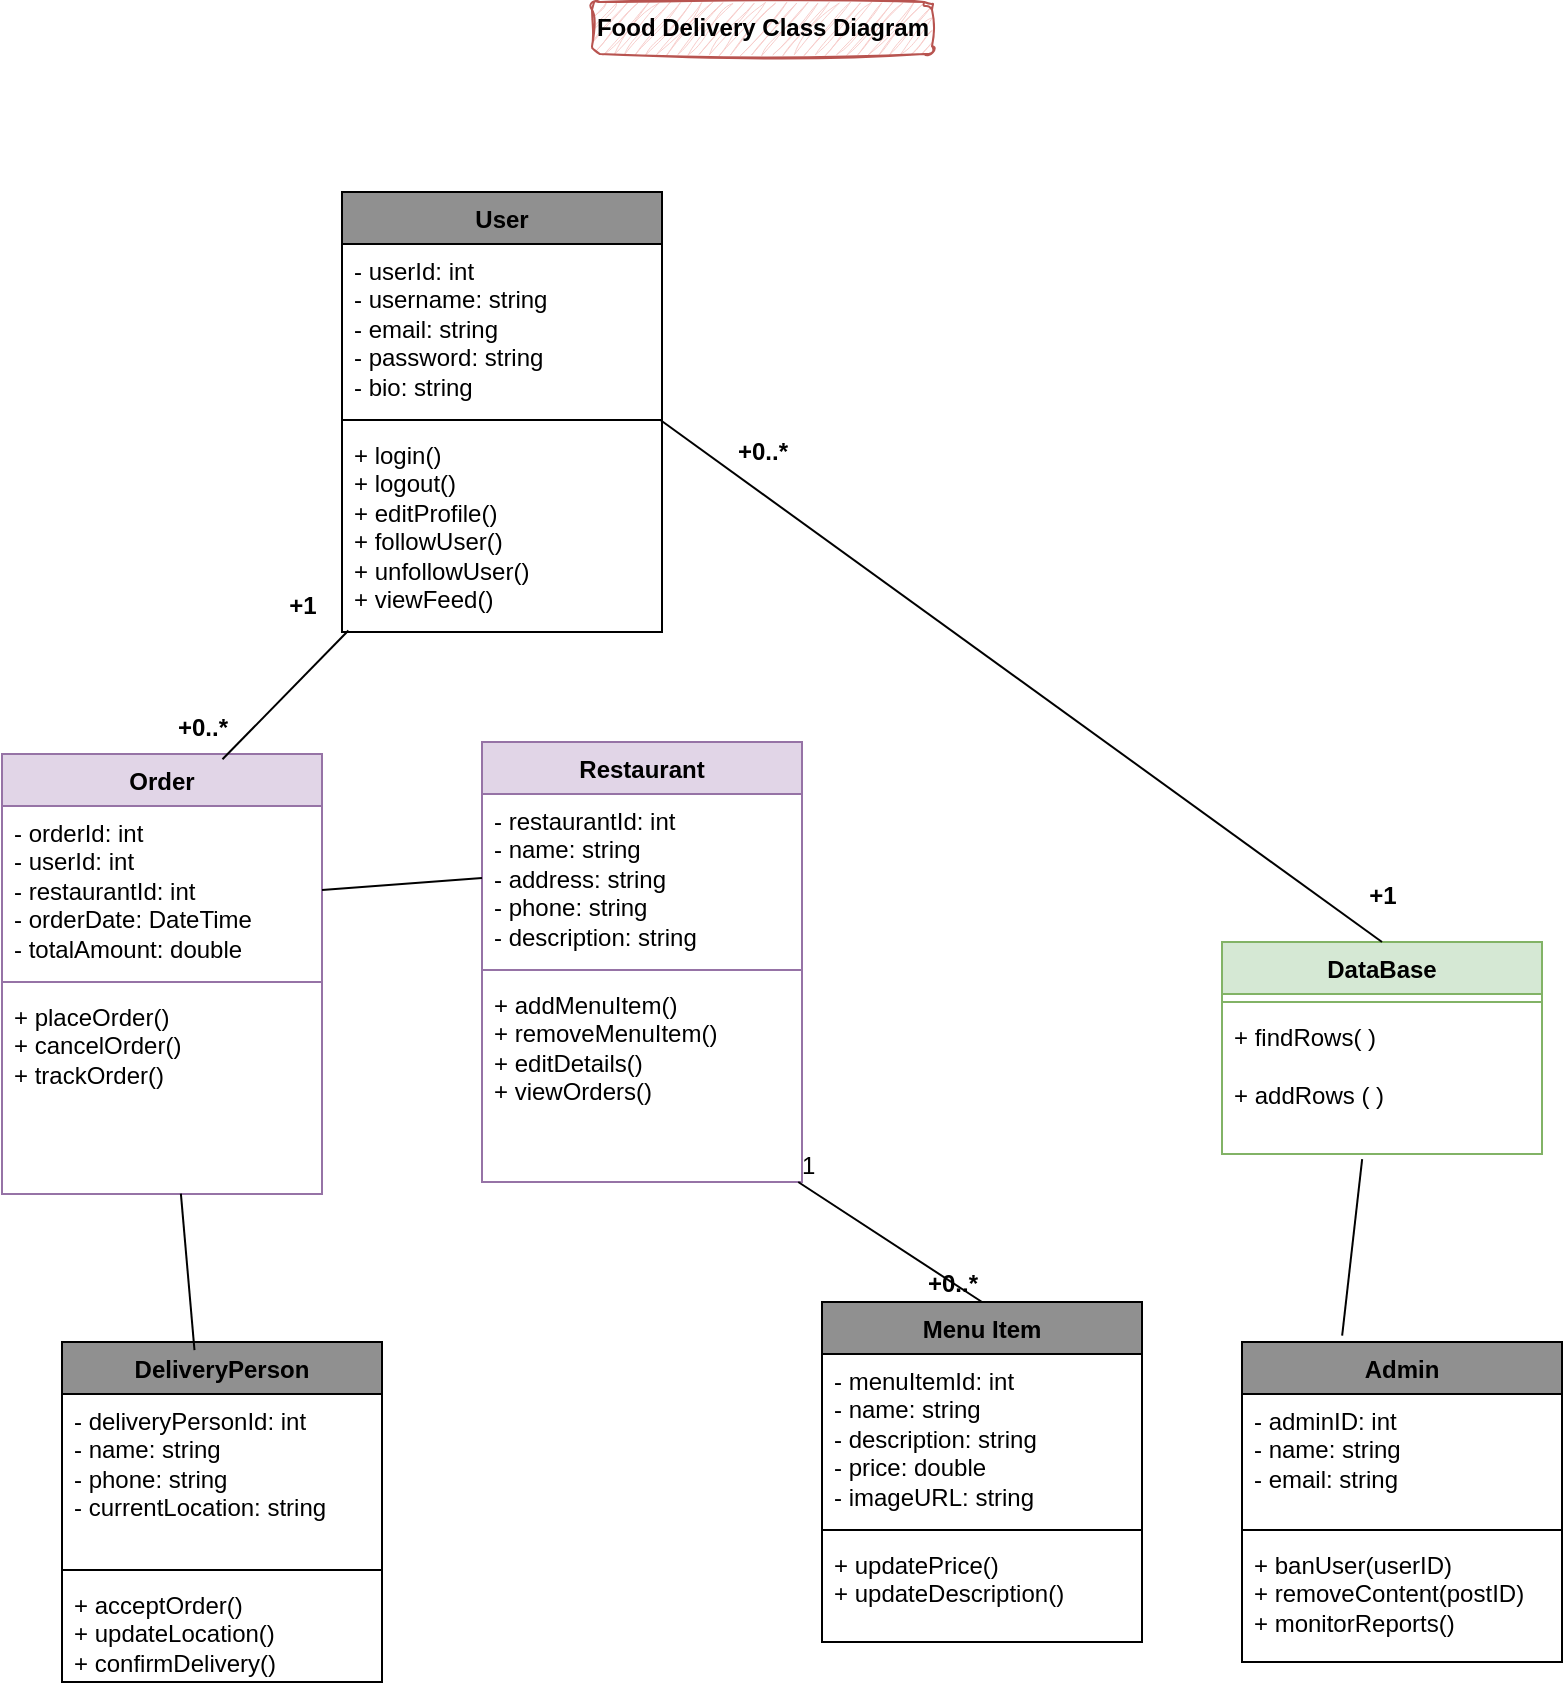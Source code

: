 <mxfile version="28.1.1" pages="4">
  <diagram id="J0qelXVyJSQe1QuCa80Q" name="Class Diagram">
    <mxGraphModel dx="576" dy="777" grid="1" gridSize="10" guides="1" tooltips="1" connect="1" arrows="1" fold="1" page="1" pageScale="1" pageWidth="850" pageHeight="1100" math="0" shadow="0">
      <root>
        <mxCell id="0" />
        <mxCell id="1" parent="0" />
        <mxCell id="JvGm0YyHXYRL7gA4YKEI-1" value="Food Delivery Class Diagram" style="text;align=center;fontStyle=1;verticalAlign=middle;spacingLeft=3;spacingRight=3;strokeColor=#b85450;rotatable=0;points=[[0,0.5],[1,0.5]];portConstraint=eastwest;html=1;fillColor=#f8cecc;rounded=1;glass=0;sketch=1;curveFitting=1;jiggle=2;" parent="1" vertex="1">
          <mxGeometry x="1185" y="40" width="170" height="26" as="geometry" />
        </mxCell>
        <mxCell id="GFM-Qxi75Xxxu6SA4LLM-1" value="User" style="swimlane;fontStyle=1;align=center;verticalAlign=top;childLayout=stackLayout;horizontal=1;startSize=26;horizontalStack=0;resizeParent=1;resizeParentMax=0;resizeLast=0;collapsible=1;marginBottom=0;whiteSpace=wrap;html=1;fillColor=#909090;" parent="1" vertex="1">
          <mxGeometry x="1060" y="135" width="160" height="220" as="geometry" />
        </mxCell>
        <mxCell id="GFM-Qxi75Xxxu6SA4LLM-2" value="&lt;div&gt;- userId: int&lt;/div&gt;&lt;div&gt;- username: string&lt;/div&gt;&lt;div&gt;- email: string&lt;/div&gt;&lt;div&gt;- password: string&lt;/div&gt;&lt;div&gt;- bio: string&lt;/div&gt;" style="text;strokeColor=none;fillColor=none;align=left;verticalAlign=top;spacingLeft=4;spacingRight=4;overflow=hidden;rotatable=0;points=[[0,0.5],[1,0.5]];portConstraint=eastwest;whiteSpace=wrap;html=1;" parent="GFM-Qxi75Xxxu6SA4LLM-1" vertex="1">
          <mxGeometry y="26" width="160" height="84" as="geometry" />
        </mxCell>
        <mxCell id="GFM-Qxi75Xxxu6SA4LLM-3" value="" style="line;strokeWidth=1;fillColor=none;align=left;verticalAlign=middle;spacingTop=-1;spacingLeft=3;spacingRight=3;rotatable=0;labelPosition=right;points=[];portConstraint=eastwest;strokeColor=inherit;" parent="GFM-Qxi75Xxxu6SA4LLM-1" vertex="1">
          <mxGeometry y="110" width="160" height="8" as="geometry" />
        </mxCell>
        <mxCell id="GFM-Qxi75Xxxu6SA4LLM-4" value="&lt;div&gt;+ login()&lt;/div&gt;&lt;div&gt;+ logout()&lt;/div&gt;&lt;div&gt;+ editProfile()&lt;/div&gt;&lt;div&gt;+ followUser()&lt;/div&gt;&lt;div&gt;+ unfollowUser()&lt;/div&gt;&lt;div&gt;+ viewFeed()&lt;/div&gt;" style="text;strokeColor=none;fillColor=none;align=left;verticalAlign=top;spacingLeft=4;spacingRight=4;overflow=hidden;rotatable=0;points=[[0,0.5],[1,0.5]];portConstraint=eastwest;whiteSpace=wrap;html=1;" parent="GFM-Qxi75Xxxu6SA4LLM-1" vertex="1">
          <mxGeometry y="118" width="160" height="102" as="geometry" />
        </mxCell>
        <mxCell id="GFM-Qxi75Xxxu6SA4LLM-5" value="Order" style="swimlane;fontStyle=1;align=center;verticalAlign=top;childLayout=stackLayout;horizontal=1;startSize=26;horizontalStack=0;resizeParent=1;resizeParentMax=0;resizeLast=0;collapsible=1;marginBottom=0;whiteSpace=wrap;html=1;fillColor=#e1d5e7;strokeColor=#9673a6;" parent="1" vertex="1">
          <mxGeometry x="890" y="416" width="160" height="220" as="geometry" />
        </mxCell>
        <mxCell id="GFM-Qxi75Xxxu6SA4LLM-6" value="&lt;div&gt;- orderId: int&lt;/div&gt;&lt;div&gt;- userId: int&lt;/div&gt;&lt;div&gt;- restaurantId: int&lt;/div&gt;&lt;div&gt;- orderDate: DateTime&lt;/div&gt;&lt;div&gt;- totalAmount: double&lt;/div&gt;&lt;div&gt;&lt;br&gt;&lt;/div&gt;&lt;div&gt;&lt;br&gt;&lt;/div&gt;" style="text;strokeColor=none;fillColor=none;align=left;verticalAlign=top;spacingLeft=4;spacingRight=4;overflow=hidden;rotatable=0;points=[[0,0.5],[1,0.5]];portConstraint=eastwest;whiteSpace=wrap;html=1;" parent="GFM-Qxi75Xxxu6SA4LLM-5" vertex="1">
          <mxGeometry y="26" width="160" height="84" as="geometry" />
        </mxCell>
        <mxCell id="GFM-Qxi75Xxxu6SA4LLM-7" value="" style="line;strokeWidth=1;fillColor=none;align=left;verticalAlign=middle;spacingTop=-1;spacingLeft=3;spacingRight=3;rotatable=0;labelPosition=right;points=[];portConstraint=eastwest;strokeColor=inherit;" parent="GFM-Qxi75Xxxu6SA4LLM-5" vertex="1">
          <mxGeometry y="110" width="160" height="8" as="geometry" />
        </mxCell>
        <mxCell id="GFM-Qxi75Xxxu6SA4LLM-8" value="&lt;div&gt;&lt;span style=&quot;background-color: transparent; color: light-dark(rgb(0, 0, 0), rgb(255, 255, 255));&quot;&gt;+ placeOrder()&lt;/span&gt;&lt;/div&gt;&lt;div&gt;+ cancelOrder()&lt;/div&gt;&lt;div&gt;+ trackOrder()&lt;/div&gt;" style="text;strokeColor=none;fillColor=none;align=left;verticalAlign=top;spacingLeft=4;spacingRight=4;overflow=hidden;rotatable=0;points=[[0,0.5],[1,0.5]];portConstraint=eastwest;whiteSpace=wrap;html=1;" parent="GFM-Qxi75Xxxu6SA4LLM-5" vertex="1">
          <mxGeometry y="118" width="160" height="102" as="geometry" />
        </mxCell>
        <mxCell id="GFM-Qxi75Xxxu6SA4LLM-9" value="Restaurant" style="swimlane;fontStyle=1;align=center;verticalAlign=top;childLayout=stackLayout;horizontal=1;startSize=26;horizontalStack=0;resizeParent=1;resizeParentMax=0;resizeLast=0;collapsible=1;marginBottom=0;whiteSpace=wrap;html=1;fillColor=#e1d5e7;strokeColor=#9673a6;" parent="1" vertex="1">
          <mxGeometry x="1130" y="410" width="160" height="220" as="geometry" />
        </mxCell>
        <mxCell id="GFM-Qxi75Xxxu6SA4LLM-10" value="&lt;div&gt;- restaurantId: int&lt;/div&gt;&lt;div&gt;- name: string&lt;/div&gt;&lt;div&gt;- address: string&lt;/div&gt;&lt;div&gt;- phone: string&lt;/div&gt;&lt;div&gt;- description: string&lt;/div&gt;" style="text;strokeColor=none;fillColor=none;align=left;verticalAlign=top;spacingLeft=4;spacingRight=4;overflow=hidden;rotatable=0;points=[[0,0.5],[1,0.5]];portConstraint=eastwest;whiteSpace=wrap;html=1;" parent="GFM-Qxi75Xxxu6SA4LLM-9" vertex="1">
          <mxGeometry y="26" width="160" height="84" as="geometry" />
        </mxCell>
        <mxCell id="GFM-Qxi75Xxxu6SA4LLM-11" value="" style="line;strokeWidth=1;fillColor=none;align=left;verticalAlign=middle;spacingTop=-1;spacingLeft=3;spacingRight=3;rotatable=0;labelPosition=right;points=[];portConstraint=eastwest;strokeColor=inherit;" parent="GFM-Qxi75Xxxu6SA4LLM-9" vertex="1">
          <mxGeometry y="110" width="160" height="8" as="geometry" />
        </mxCell>
        <mxCell id="GFM-Qxi75Xxxu6SA4LLM-12" value="&lt;div&gt;+ addMenuItem()&lt;/div&gt;&lt;div&gt;+ removeMenuItem()&lt;/div&gt;&lt;div&gt;+ editDetails()&lt;/div&gt;&lt;div&gt;+ viewOrders()&lt;/div&gt;" style="text;strokeColor=none;fillColor=none;align=left;verticalAlign=top;spacingLeft=4;spacingRight=4;overflow=hidden;rotatable=0;points=[[0,0.5],[1,0.5]];portConstraint=eastwest;whiteSpace=wrap;html=1;" parent="GFM-Qxi75Xxxu6SA4LLM-9" vertex="1">
          <mxGeometry y="118" width="160" height="102" as="geometry" />
        </mxCell>
        <mxCell id="GFM-Qxi75Xxxu6SA4LLM-17" value="Admin" style="swimlane;fontStyle=1;align=center;verticalAlign=top;childLayout=stackLayout;horizontal=1;startSize=26;horizontalStack=0;resizeParent=1;resizeParentMax=0;resizeLast=0;collapsible=1;marginBottom=0;whiteSpace=wrap;html=1;fillColor=#909090;" parent="1" vertex="1">
          <mxGeometry x="1510" y="710" width="160" height="160" as="geometry" />
        </mxCell>
        <mxCell id="GFM-Qxi75Xxxu6SA4LLM-18" value="&lt;div&gt;- adminID: int&lt;/div&gt;&lt;div&gt;- name: string&lt;/div&gt;&lt;div&gt;- email: string&lt;/div&gt;" style="text;strokeColor=none;fillColor=none;align=left;verticalAlign=top;spacingLeft=4;spacingRight=4;overflow=hidden;rotatable=0;points=[[0,0.5],[1,0.5]];portConstraint=eastwest;whiteSpace=wrap;html=1;" parent="GFM-Qxi75Xxxu6SA4LLM-17" vertex="1">
          <mxGeometry y="26" width="160" height="64" as="geometry" />
        </mxCell>
        <mxCell id="GFM-Qxi75Xxxu6SA4LLM-19" value="" style="line;strokeWidth=1;fillColor=none;align=left;verticalAlign=middle;spacingTop=-1;spacingLeft=3;spacingRight=3;rotatable=0;labelPosition=right;points=[];portConstraint=eastwest;strokeColor=inherit;" parent="GFM-Qxi75Xxxu6SA4LLM-17" vertex="1">
          <mxGeometry y="90" width="160" height="8" as="geometry" />
        </mxCell>
        <mxCell id="GFM-Qxi75Xxxu6SA4LLM-20" value="&lt;div&gt;+ banUser(userID)&lt;/div&gt;&lt;div&gt;+ removeContent(postID)&lt;/div&gt;&lt;div&gt;+ monitorReports()&lt;/div&gt;" style="text;strokeColor=none;fillColor=none;align=left;verticalAlign=top;spacingLeft=4;spacingRight=4;overflow=hidden;rotatable=0;points=[[0,0.5],[1,0.5]];portConstraint=eastwest;whiteSpace=wrap;html=1;" parent="GFM-Qxi75Xxxu6SA4LLM-17" vertex="1">
          <mxGeometry y="98" width="160" height="62" as="geometry" />
        </mxCell>
        <mxCell id="GFM-Qxi75Xxxu6SA4LLM-21" value="DataBase" style="swimlane;fontStyle=1;align=center;verticalAlign=top;childLayout=stackLayout;horizontal=1;startSize=26;horizontalStack=0;resizeParent=1;resizeParentMax=0;resizeLast=0;collapsible=1;marginBottom=0;whiteSpace=wrap;html=1;fillColor=#d5e8d4;strokeColor=#82b366;" parent="1" vertex="1">
          <mxGeometry x="1500" y="510" width="160" height="106" as="geometry" />
        </mxCell>
        <mxCell id="GFM-Qxi75Xxxu6SA4LLM-23" value="" style="line;strokeWidth=1;fillColor=none;align=left;verticalAlign=middle;spacingTop=-1;spacingLeft=3;spacingRight=3;rotatable=0;labelPosition=right;points=[];portConstraint=eastwest;strokeColor=inherit;" parent="GFM-Qxi75Xxxu6SA4LLM-21" vertex="1">
          <mxGeometry y="26" width="160" height="8" as="geometry" />
        </mxCell>
        <mxCell id="GFM-Qxi75Xxxu6SA4LLM-24" value="&lt;div&gt;+ findRows( )&lt;/div&gt;&lt;div&gt;&lt;br&gt;&lt;/div&gt;&lt;div&gt;+ addRows ( )&lt;/div&gt;" style="text;strokeColor=none;fillColor=none;align=left;verticalAlign=top;spacingLeft=4;spacingRight=4;overflow=hidden;rotatable=0;points=[[0,0.5],[1,0.5]];portConstraint=eastwest;whiteSpace=wrap;html=1;" parent="GFM-Qxi75Xxxu6SA4LLM-21" vertex="1">
          <mxGeometry y="34" width="160" height="72" as="geometry" />
        </mxCell>
        <mxCell id="GFM-Qxi75Xxxu6SA4LLM-25" value="DeliveryPerson" style="swimlane;fontStyle=1;align=center;verticalAlign=top;childLayout=stackLayout;horizontal=1;startSize=26;horizontalStack=0;resizeParent=1;resizeParentMax=0;resizeLast=0;collapsible=1;marginBottom=0;whiteSpace=wrap;html=1;fillColor=#909090;" parent="1" vertex="1">
          <mxGeometry x="920" y="710" width="160" height="170" as="geometry" />
        </mxCell>
        <mxCell id="GFM-Qxi75Xxxu6SA4LLM-26" value="&lt;div&gt;- deliveryPersonId: int&lt;/div&gt;&lt;div&gt;- name: string&lt;/div&gt;&lt;div&gt;- phone: string&lt;/div&gt;&lt;div&gt;- currentLocation: string&lt;/div&gt;" style="text;strokeColor=none;fillColor=none;align=left;verticalAlign=top;spacingLeft=4;spacingRight=4;overflow=hidden;rotatable=0;points=[[0,0.5],[1,0.5]];portConstraint=eastwest;whiteSpace=wrap;html=1;" parent="GFM-Qxi75Xxxu6SA4LLM-25" vertex="1">
          <mxGeometry y="26" width="160" height="84" as="geometry" />
        </mxCell>
        <mxCell id="GFM-Qxi75Xxxu6SA4LLM-27" value="" style="line;strokeWidth=1;fillColor=none;align=left;verticalAlign=middle;spacingTop=-1;spacingLeft=3;spacingRight=3;rotatable=0;labelPosition=right;points=[];portConstraint=eastwest;strokeColor=inherit;" parent="GFM-Qxi75Xxxu6SA4LLM-25" vertex="1">
          <mxGeometry y="110" width="160" height="8" as="geometry" />
        </mxCell>
        <mxCell id="GFM-Qxi75Xxxu6SA4LLM-28" value="&lt;div&gt;+ acceptOrder()&lt;/div&gt;&lt;div&gt;+ updateLocation()&lt;/div&gt;&lt;div&gt;+ confirmDelivery()&lt;/div&gt;" style="text;strokeColor=none;fillColor=none;align=left;verticalAlign=top;spacingLeft=4;spacingRight=4;overflow=hidden;rotatable=0;points=[[0,0.5],[1,0.5]];portConstraint=eastwest;whiteSpace=wrap;html=1;" parent="GFM-Qxi75Xxxu6SA4LLM-25" vertex="1">
          <mxGeometry y="118" width="160" height="52" as="geometry" />
        </mxCell>
        <mxCell id="GFM-Qxi75Xxxu6SA4LLM-29" value="+1" style="text;align=center;fontStyle=1;verticalAlign=middle;spacingLeft=3;spacingRight=3;strokeColor=none;rotatable=0;points=[[0,0.5],[1,0.5]];portConstraint=eastwest;html=1;" parent="1" vertex="1">
          <mxGeometry x="1000" y="329" width="80" height="26" as="geometry" />
        </mxCell>
        <mxCell id="GFM-Qxi75Xxxu6SA4LLM-30" value="+0..*" style="text;align=center;fontStyle=1;verticalAlign=middle;spacingLeft=3;spacingRight=3;strokeColor=none;rotatable=0;points=[[0,0.5],[1,0.5]];portConstraint=eastwest;html=1;" parent="1" vertex="1">
          <mxGeometry x="950" y="390" width="80" height="26" as="geometry" />
        </mxCell>
        <mxCell id="GFM-Qxi75Xxxu6SA4LLM-33" value="" style="endArrow=none;html=1;rounded=0;exitX=0.689;exitY=0.012;exitDx=0;exitDy=0;exitPerimeter=0;entryX=0.02;entryY=0.993;entryDx=0;entryDy=0;entryPerimeter=0;" parent="1" source="GFM-Qxi75Xxxu6SA4LLM-5" target="GFM-Qxi75Xxxu6SA4LLM-4" edge="1">
          <mxGeometry relative="1" as="geometry">
            <mxPoint x="950" y="340" as="sourcePoint" />
            <mxPoint x="1110" y="340" as="targetPoint" />
          </mxGeometry>
        </mxCell>
        <mxCell id="GFM-Qxi75Xxxu6SA4LLM-34" value="" style="resizable=0;html=1;whiteSpace=wrap;align=left;verticalAlign=bottom;" parent="GFM-Qxi75Xxxu6SA4LLM-33" connectable="0" vertex="1">
          <mxGeometry x="-1" relative="1" as="geometry" />
        </mxCell>
        <mxCell id="GFM-Qxi75Xxxu6SA4LLM-35" value="" style="resizable=0;html=1;whiteSpace=wrap;align=right;verticalAlign=bottom;" parent="GFM-Qxi75Xxxu6SA4LLM-33" connectable="0" vertex="1">
          <mxGeometry x="1" relative="1" as="geometry" />
        </mxCell>
        <mxCell id="GFM-Qxi75Xxxu6SA4LLM-36" value="" style="endArrow=none;html=1;rounded=0;exitX=0;exitY=0.5;exitDx=0;exitDy=0;entryX=1;entryY=0.5;entryDx=0;entryDy=0;" parent="1" source="GFM-Qxi75Xxxu6SA4LLM-10" target="GFM-Qxi75Xxxu6SA4LLM-6" edge="1">
          <mxGeometry relative="1" as="geometry">
            <mxPoint x="1030" y="445" as="sourcePoint" />
            <mxPoint x="1093" y="380" as="targetPoint" />
          </mxGeometry>
        </mxCell>
        <mxCell id="GFM-Qxi75Xxxu6SA4LLM-37" value="" style="resizable=0;html=1;whiteSpace=wrap;align=left;verticalAlign=bottom;" parent="GFM-Qxi75Xxxu6SA4LLM-36" connectable="0" vertex="1">
          <mxGeometry x="-1" relative="1" as="geometry" />
        </mxCell>
        <mxCell id="GFM-Qxi75Xxxu6SA4LLM-38" value="" style="resizable=0;html=1;whiteSpace=wrap;align=right;verticalAlign=bottom;" parent="GFM-Qxi75Xxxu6SA4LLM-36" connectable="0" vertex="1">
          <mxGeometry x="1" relative="1" as="geometry" />
        </mxCell>
        <mxCell id="GFM-Qxi75Xxxu6SA4LLM-43" value="" style="endArrow=none;html=1;rounded=0;exitX=0.5;exitY=0;exitDx=0;exitDy=0;entryX=0.996;entryY=-0.038;entryDx=0;entryDy=0;entryPerimeter=0;" parent="1" source="GFM-Qxi75Xxxu6SA4LLM-21" target="GFM-Qxi75Xxxu6SA4LLM-4" edge="1">
          <mxGeometry relative="1" as="geometry">
            <mxPoint x="1190" y="420" as="sourcePoint" />
            <mxPoint x="1350" y="420" as="targetPoint" />
          </mxGeometry>
        </mxCell>
        <mxCell id="GFM-Qxi75Xxxu6SA4LLM-44" value="" style="resizable=0;html=1;whiteSpace=wrap;align=right;verticalAlign=bottom;" parent="GFM-Qxi75Xxxu6SA4LLM-43" connectable="0" vertex="1">
          <mxGeometry x="1" relative="1" as="geometry" />
        </mxCell>
        <mxCell id="GFM-Qxi75Xxxu6SA4LLM-45" value="+0..*" style="text;align=center;fontStyle=1;verticalAlign=middle;spacingLeft=3;spacingRight=3;strokeColor=none;rotatable=0;points=[[0,0.5],[1,0.5]];portConstraint=eastwest;html=1;" parent="1" vertex="1">
          <mxGeometry x="1230" y="252" width="80" height="26" as="geometry" />
        </mxCell>
        <mxCell id="GFM-Qxi75Xxxu6SA4LLM-46" value="+1" style="text;align=center;fontStyle=1;verticalAlign=middle;spacingLeft=3;spacingRight=3;strokeColor=none;rotatable=0;points=[[0,0.5],[1,0.5]];portConstraint=eastwest;html=1;" parent="1" vertex="1">
          <mxGeometry x="1540" y="474" width="80" height="26" as="geometry" />
        </mxCell>
        <mxCell id="GFM-Qxi75Xxxu6SA4LLM-47" value="" style="endArrow=none;html=1;rounded=0;exitX=0.313;exitY=-0.02;exitDx=0;exitDy=0;exitPerimeter=0;entryX=0.438;entryY=1.035;entryDx=0;entryDy=0;entryPerimeter=0;" parent="1" source="GFM-Qxi75Xxxu6SA4LLM-17" target="GFM-Qxi75Xxxu6SA4LLM-24" edge="1">
          <mxGeometry relative="1" as="geometry">
            <mxPoint x="1040" y="510" as="sourcePoint" />
            <mxPoint x="1200" y="510" as="targetPoint" />
          </mxGeometry>
        </mxCell>
        <mxCell id="GFM-Qxi75Xxxu6SA4LLM-48" value="" style="resizable=0;html=1;whiteSpace=wrap;align=left;verticalAlign=bottom;" parent="GFM-Qxi75Xxxu6SA4LLM-47" connectable="0" vertex="1">
          <mxGeometry x="-1" relative="1" as="geometry" />
        </mxCell>
        <mxCell id="GFM-Qxi75Xxxu6SA4LLM-49" value="" style="resizable=0;html=1;whiteSpace=wrap;align=right;verticalAlign=bottom;" parent="GFM-Qxi75Xxxu6SA4LLM-47" connectable="0" vertex="1">
          <mxGeometry x="1" relative="1" as="geometry" />
        </mxCell>
        <mxCell id="GFM-Qxi75Xxxu6SA4LLM-50" value="" style="endArrow=none;html=1;rounded=0;exitX=0.414;exitY=0.024;exitDx=0;exitDy=0;exitPerimeter=0;entryX=0.559;entryY=0.998;entryDx=0;entryDy=0;entryPerimeter=0;" parent="1" source="GFM-Qxi75Xxxu6SA4LLM-25" target="GFM-Qxi75Xxxu6SA4LLM-8" edge="1">
          <mxGeometry relative="1" as="geometry">
            <mxPoint x="1560" y="738" as="sourcePoint" />
            <mxPoint x="1570" y="650" as="targetPoint" />
          </mxGeometry>
        </mxCell>
        <mxCell id="GFM-Qxi75Xxxu6SA4LLM-51" value="" style="resizable=0;html=1;whiteSpace=wrap;align=left;verticalAlign=bottom;" parent="GFM-Qxi75Xxxu6SA4LLM-50" connectable="0" vertex="1">
          <mxGeometry x="-1" relative="1" as="geometry" />
        </mxCell>
        <mxCell id="GFM-Qxi75Xxxu6SA4LLM-52" value="" style="resizable=0;html=1;whiteSpace=wrap;align=right;verticalAlign=bottom;" parent="GFM-Qxi75Xxxu6SA4LLM-50" connectable="0" vertex="1">
          <mxGeometry x="1" relative="1" as="geometry" />
        </mxCell>
        <mxCell id="R4eWsQfTarKWEdT40ln6-5" value="Menu Item" style="swimlane;fontStyle=1;align=center;verticalAlign=top;childLayout=stackLayout;horizontal=1;startSize=26;horizontalStack=0;resizeParent=1;resizeParentMax=0;resizeLast=0;collapsible=1;marginBottom=0;whiteSpace=wrap;html=1;fillColor=#909090;" vertex="1" parent="1">
          <mxGeometry x="1300" y="690" width="160" height="170" as="geometry" />
        </mxCell>
        <mxCell id="R4eWsQfTarKWEdT40ln6-6" value="&lt;div&gt;- menuItemId: int&lt;/div&gt;&lt;div&gt;- name: string&lt;/div&gt;&lt;div&gt;- description: string&lt;/div&gt;&lt;div&gt;- price: double&lt;/div&gt;&lt;div&gt;- imageURL: string&lt;/div&gt;" style="text;strokeColor=none;fillColor=none;align=left;verticalAlign=top;spacingLeft=4;spacingRight=4;overflow=hidden;rotatable=0;points=[[0,0.5],[1,0.5]];portConstraint=eastwest;whiteSpace=wrap;html=1;" vertex="1" parent="R4eWsQfTarKWEdT40ln6-5">
          <mxGeometry y="26" width="160" height="84" as="geometry" />
        </mxCell>
        <mxCell id="R4eWsQfTarKWEdT40ln6-7" value="" style="line;strokeWidth=1;fillColor=none;align=left;verticalAlign=middle;spacingTop=-1;spacingLeft=3;spacingRight=3;rotatable=0;labelPosition=right;points=[];portConstraint=eastwest;strokeColor=inherit;" vertex="1" parent="R4eWsQfTarKWEdT40ln6-5">
          <mxGeometry y="110" width="160" height="8" as="geometry" />
        </mxCell>
        <mxCell id="R4eWsQfTarKWEdT40ln6-8" value="&lt;div&gt;+ updatePrice()&lt;/div&gt;&lt;div&gt;+ updateDescription()&lt;/div&gt;" style="text;strokeColor=none;fillColor=none;align=left;verticalAlign=top;spacingLeft=4;spacingRight=4;overflow=hidden;rotatable=0;points=[[0,0.5],[1,0.5]];portConstraint=eastwest;whiteSpace=wrap;html=1;" vertex="1" parent="R4eWsQfTarKWEdT40ln6-5">
          <mxGeometry y="118" width="160" height="52" as="geometry" />
        </mxCell>
        <mxCell id="R4eWsQfTarKWEdT40ln6-9" value="" style="endArrow=none;html=1;rounded=0;entryX=0.5;entryY=0;entryDx=0;entryDy=0;" edge="1" parent="1" source="GFM-Qxi75Xxxu6SA4LLM-12" target="R4eWsQfTarKWEdT40ln6-5">
          <mxGeometry relative="1" as="geometry">
            <mxPoint x="1300" y="616" as="sourcePoint" />
            <mxPoint x="1468" y="597" as="targetPoint" />
          </mxGeometry>
        </mxCell>
        <mxCell id="R4eWsQfTarKWEdT40ln6-10" value="1" style="resizable=0;html=1;whiteSpace=wrap;align=left;verticalAlign=bottom;" connectable="0" vertex="1" parent="R4eWsQfTarKWEdT40ln6-9">
          <mxGeometry x="-1" relative="1" as="geometry" />
        </mxCell>
        <mxCell id="R4eWsQfTarKWEdT40ln6-11" value="&lt;span style=&quot;font-weight: 700; text-align: center;&quot;&gt;+0..*&lt;/span&gt;" style="resizable=0;html=1;whiteSpace=wrap;align=right;verticalAlign=bottom;" connectable="0" vertex="1" parent="R4eWsQfTarKWEdT40ln6-9">
          <mxGeometry x="1" relative="1" as="geometry" />
        </mxCell>
      </root>
    </mxGraphModel>
  </diagram>
  <diagram id="j6LIXSwhTyBmLoPgxZQc" name="Use Case Diagram">
    <mxGraphModel dx="983" dy="536" grid="1" gridSize="10" guides="1" tooltips="1" connect="1" arrows="1" fold="1" page="1" pageScale="1" pageWidth="850" pageHeight="1100" math="0" shadow="0">
      <root>
        <mxCell id="0" />
        <mxCell id="1" parent="0" />
        <mxCell id="y_27c51pW98yB0ZTRsNP-1" value="" style="rounded=0;whiteSpace=wrap;html=1;fillColor=#e1d5e7;strokeColor=#9673a6;" parent="1" vertex="1">
          <mxGeometry x="200" y="150" width="430" height="690" as="geometry" />
        </mxCell>
        <mxCell id="y_27c51pW98yB0ZTRsNP-2" value="Use Case For Food Delivery" style="text;align=center;fontStyle=1;verticalAlign=middle;spacingLeft=3;spacingRight=3;rotatable=0;points=[[0,0.5],[1,0.5]];portConstraint=eastwest;html=1;fillStyle=cross-hatch;sketch=1;curveFitting=1;jiggle=2;fillColor=#dae8fc;strokeColor=#6c8ebf;" parent="1" vertex="1">
          <mxGeometry x="248" y="160" width="355" height="26" as="geometry" />
        </mxCell>
        <mxCell id="y_27c51pW98yB0ZTRsNP-3" value="User" style="shape=umlActor;verticalLabelPosition=bottom;verticalAlign=top;html=1;" parent="1" vertex="1">
          <mxGeometry x="90" y="390" width="30" height="60" as="geometry" />
        </mxCell>
        <mxCell id="y_27c51pW98yB0ZTRsNP-4" value="Restaurant" style="shape=umlActor;verticalLabelPosition=bottom;verticalAlign=top;html=1;" parent="1" vertex="1">
          <mxGeometry x="690" y="240" width="30" height="60" as="geometry" />
        </mxCell>
        <mxCell id="y_27c51pW98yB0ZTRsNP-9" value="Add/Edit Menu Item" style="ellipse;whiteSpace=wrap;html=1;" parent="1" vertex="1">
          <mxGeometry x="440" y="320" width="140" height="70" as="geometry" />
        </mxCell>
        <mxCell id="y_27c51pW98yB0ZTRsNP-10" value="Rate/Review Order" style="ellipse;whiteSpace=wrap;html=1;" parent="1" vertex="1">
          <mxGeometry x="240" y="560" width="140" height="70" as="geometry" />
        </mxCell>
        <mxCell id="y_27c51pW98yB0ZTRsNP-11" value="Search Restaurants/Menu Items" style="ellipse;whiteSpace=wrap;html=1;" parent="1" vertex="1">
          <mxGeometry x="260" y="210" width="140" height="70" as="geometry" />
        </mxCell>
        <mxCell id="y_27c51pW98yB0ZTRsNP-12" value="" style="endArrow=none;html=1;rounded=0;entryX=0.95;entryY=0.643;entryDx=0;entryDy=0;entryPerimeter=0;exitX=0.567;exitY=0.783;exitDx=0;exitDy=0;exitPerimeter=0;" parent="1" source="y_27c51pW98yB0ZTRsNP-4" target="y_27c51pW98yB0ZTRsNP-9" edge="1">
          <mxGeometry width="50" height="50" relative="1" as="geometry">
            <mxPoint x="520" y="490" as="sourcePoint" />
            <mxPoint x="570" y="440" as="targetPoint" />
          </mxGeometry>
        </mxCell>
        <mxCell id="y_27c51pW98yB0ZTRsNP-14" value="" style="endArrow=none;html=1;rounded=0;" parent="1" source="y_27c51pW98yB0ZTRsNP-3" target="y_27c51pW98yB0ZTRsNP-11" edge="1">
          <mxGeometry width="50" height="50" relative="1" as="geometry">
            <mxPoint x="520" y="490" as="sourcePoint" />
            <mxPoint x="570" y="440" as="targetPoint" />
          </mxGeometry>
        </mxCell>
        <mxCell id="y_27c51pW98yB0ZTRsNP-15" value="View Orders" style="ellipse;whiteSpace=wrap;html=1;" parent="1" vertex="1">
          <mxGeometry x="463" y="430" width="140" height="70" as="geometry" />
        </mxCell>
        <mxCell id="y_27c51pW98yB0ZTRsNP-17" value="Track Order" style="ellipse;whiteSpace=wrap;html=1;" parent="1" vertex="1">
          <mxGeometry x="220" y="370" width="140" height="70" as="geometry" />
        </mxCell>
        <mxCell id="y_27c51pW98yB0ZTRsNP-18" value="Accept/Reject Delivery" style="ellipse;whiteSpace=wrap;html=1;" parent="1" vertex="1">
          <mxGeometry x="463" y="700" width="140" height="70" as="geometry" />
        </mxCell>
        <mxCell id="y_27c51pW98yB0ZTRsNP-19" value="" style="endArrow=none;html=1;rounded=0;exitX=0;exitY=1;exitDx=0;exitDy=0;exitPerimeter=0;" parent="1" source="y_27c51pW98yB0ZTRsNP-4" edge="1">
          <mxGeometry width="50" height="50" relative="1" as="geometry">
            <mxPoint x="520" y="490" as="sourcePoint" />
            <mxPoint x="570" y="440" as="targetPoint" />
          </mxGeometry>
        </mxCell>
        <mxCell id="y_27c51pW98yB0ZTRsNP-25" value="" style="endArrow=none;html=1;rounded=0;entryX=0.5;entryY=0.5;entryDx=0;entryDy=0;entryPerimeter=0;exitX=0;exitY=1;exitDx=0;exitDy=0;" parent="1" source="y_27c51pW98yB0ZTRsNP-10" target="y_27c51pW98yB0ZTRsNP-3" edge="1">
          <mxGeometry width="50" height="50" relative="1" as="geometry">
            <mxPoint x="520" y="490" as="sourcePoint" />
            <mxPoint x="570" y="440" as="targetPoint" />
          </mxGeometry>
        </mxCell>
        <mxCell id="y_27c51pW98yB0ZTRsNP-30" value="Assign Delevary&amp;nbsp;" style="ellipse;whiteSpace=wrap;html=1;" parent="1" vertex="1">
          <mxGeometry x="470" y="520" width="140" height="70" as="geometry" />
        </mxCell>
        <mxCell id="y_27c51pW98yB0ZTRsNP-32" value="" style="endArrow=none;html=1;rounded=0;exitX=0.167;exitY=0.833;exitDx=0;exitDy=0;exitPerimeter=0;" parent="1" source="HlmHqt8qNakame6NgP1A-2" target="y_27c51pW98yB0ZTRsNP-18" edge="1">
          <mxGeometry width="50" height="50" relative="1" as="geometry">
            <mxPoint x="610" y="280" as="sourcePoint" />
            <mxPoint x="700" y="640" as="targetPoint" />
            <Array as="points">
              <mxPoint x="670" y="710" />
            </Array>
          </mxGeometry>
        </mxCell>
        <mxCell id="GXdgysg-PMK4DLebWIqj-1" value="&lt;div&gt;&lt;br&gt;&lt;/div&gt;&lt;div&gt;&lt;br&gt;&lt;/div&gt;&lt;div&gt;Place Order&lt;/div&gt;" style="ellipse;whiteSpace=wrap;html=1;" parent="1" vertex="1">
          <mxGeometry x="285" y="290" width="140" height="70" as="geometry" />
        </mxCell>
        <mxCell id="GXdgysg-PMK4DLebWIqj-2" value="" style="endArrow=none;html=1;rounded=0;exitX=0.646;exitY=0.398;exitDx=0;exitDy=0;exitPerimeter=0;" parent="1" source="y_27c51pW98yB0ZTRsNP-3" target="GXdgysg-PMK4DLebWIqj-1" edge="1">
          <mxGeometry width="50" height="50" relative="1" as="geometry">
            <mxPoint x="320" y="449" as="sourcePoint" />
            <mxPoint x="770" y="480" as="targetPoint" />
          </mxGeometry>
        </mxCell>
        <mxCell id="GXdgysg-PMK4DLebWIqj-3" value="Make Payment" style="ellipse;whiteSpace=wrap;html=1;" parent="1" vertex="1">
          <mxGeometry x="230" y="460" width="140" height="70" as="geometry" />
        </mxCell>
        <mxCell id="GXdgysg-PMK4DLebWIqj-4" value="" style="endArrow=none;html=1;rounded=0;exitX=1;exitY=0.333;exitDx=0;exitDy=0;exitPerimeter=0;" parent="1" source="y_27c51pW98yB0ZTRsNP-3" target="GXdgysg-PMK4DLebWIqj-3" edge="1">
          <mxGeometry width="50" height="50" relative="1" as="geometry">
            <mxPoint x="360" y="509" as="sourcePoint" />
            <mxPoint x="810" y="540" as="targetPoint" />
          </mxGeometry>
        </mxCell>
        <mxCell id="GXdgysg-PMK4DLebWIqj-5" value="Cancel order" style="ellipse;whiteSpace=wrap;html=1;" parent="1" vertex="1">
          <mxGeometry x="240" y="690" width="140" height="70" as="geometry" />
        </mxCell>
        <mxCell id="GXdgysg-PMK4DLebWIqj-6" value="" style="endArrow=none;html=1;rounded=0;exitX=0.5;exitY=0.5;exitDx=0;exitDy=0;exitPerimeter=0;" parent="1" source="y_27c51pW98yB0ZTRsNP-3" target="GXdgysg-PMK4DLebWIqj-5" edge="1">
          <mxGeometry width="50" height="50" relative="1" as="geometry">
            <mxPoint x="160" y="949" as="sourcePoint" />
            <mxPoint x="610" y="980" as="targetPoint" />
          </mxGeometry>
        </mxCell>
        <mxCell id="HlmHqt8qNakame6NgP1A-2" value="DeliveryPerson" style="shape=umlActor;verticalLabelPosition=bottom;verticalAlign=top;html=1;" vertex="1" parent="1">
          <mxGeometry x="700" y="590" width="30" height="60" as="geometry" />
        </mxCell>
        <mxCell id="HlmHqt8qNakame6NgP1A-3" value="" style="endArrow=none;html=1;rounded=0;exitX=0.261;exitY=0.885;exitDx=0;exitDy=0;exitPerimeter=0;" edge="1" parent="1" source="y_27c51pW98yB0ZTRsNP-4" target="y_27c51pW98yB0ZTRsNP-30">
          <mxGeometry width="50" height="50" relative="1" as="geometry">
            <mxPoint x="730" y="380" as="sourcePoint" />
            <mxPoint x="610" y="520" as="targetPoint" />
          </mxGeometry>
        </mxCell>
      </root>
    </mxGraphModel>
  </diagram>
  <diagram id="08QPdHWjEiT4ZNn9F5vG" name="Activity Diagram">
    <mxGraphModel dx="1678" dy="914" grid="1" gridSize="10" guides="1" tooltips="1" connect="1" arrows="1" fold="1" page="1" pageScale="1" pageWidth="827" pageHeight="1169" math="0" shadow="0">
      <root>
        <mxCell id="0" />
        <mxCell id="1" parent="0" />
        <mxCell id="CTox0oBb_gnx4Vs8BCml-51" value="Food Delivery- Activity Diagram" style="swimlane;html=1;childLayout=stackLayout;startSize=20;rounded=0;shadow=0;comic=0;labelBackgroundColor=none;strokeWidth=1;fontFamily=Verdana;fontSize=12;align=center;fillColor=#fff2cc;strokeColor=#d6b656;" parent="1" vertex="1">
          <mxGeometry x="50" y="60" width="750" height="590" as="geometry" />
        </mxCell>
        <mxCell id="CTox0oBb_gnx4Vs8BCml-52" value="User" style="swimlane;html=1;startSize=20;fillColor=#d5e8d4;strokeColor=#82b366;" parent="CTox0oBb_gnx4Vs8BCml-51" vertex="1">
          <mxGeometry y="20" width="190" height="570" as="geometry">
            <mxRectangle y="20" width="40" height="970" as="alternateBounds" />
          </mxGeometry>
        </mxCell>
        <mxCell id="CTox0oBb_gnx4Vs8BCml-53" value="" style="ellipse;html=1;shape=startState;fillColor=#dae8fc;strokeColor=#6c8ebf;" parent="CTox0oBb_gnx4Vs8BCml-52" vertex="1">
          <mxGeometry x="95" y="40" width="30" height="30" as="geometry" />
        </mxCell>
        <mxCell id="CTox0oBb_gnx4Vs8BCml-54" value="" style="edgeStyle=orthogonalEdgeStyle;html=1;verticalAlign=bottom;endArrow=open;endSize=8;rounded=0;fillColor=#dae8fc;strokeColor=#6c8ebf;" parent="CTox0oBb_gnx4Vs8BCml-52" source="CTox0oBb_gnx4Vs8BCml-53" target="CTox0oBb_gnx4Vs8BCml-55" edge="1">
          <mxGeometry relative="1" as="geometry">
            <mxPoint x="110" y="110" as="targetPoint" />
          </mxGeometry>
        </mxCell>
        <mxCell id="CTox0oBb_gnx4Vs8BCml-55" value="Browse and add food to cart" style="rounded=1;whiteSpace=wrap;html=1;arcSize=40;fillColor=#dae8fc;strokeColor=#6c8ebf;" parent="CTox0oBb_gnx4Vs8BCml-52" vertex="1">
          <mxGeometry x="50" y="110" width="120" height="40" as="geometry" />
        </mxCell>
        <mxCell id="RDGCSbnTqE-2kqvazCPy-6" value="Give it to user" style="rounded=1;whiteSpace=wrap;html=1;arcSize=40;fillColor=#dae8fc;strokeColor=#6c8ebf;" vertex="1" parent="CTox0oBb_gnx4Vs8BCml-52">
          <mxGeometry x="50" y="420" width="120" height="40" as="geometry" />
        </mxCell>
        <mxCell id="CTox0oBb_gnx4Vs8BCml-64" value="" style="ellipse;html=1;shape=endState;fillColor=#dae8fc;strokeColor=#6c8ebf;" parent="CTox0oBb_gnx4Vs8BCml-52" vertex="1">
          <mxGeometry x="50" y="490" width="30" height="30" as="geometry" />
        </mxCell>
        <mxCell id="CTox0oBb_gnx4Vs8BCml-108" value="" style="edgeStyle=orthogonalEdgeStyle;html=1;verticalAlign=bottom;endArrow=open;endSize=8;strokeColor=#6c8ebf;rounded=0;fillColor=#dae8fc;" parent="CTox0oBb_gnx4Vs8BCml-52" source="RDGCSbnTqE-2kqvazCPy-6" target="CTox0oBb_gnx4Vs8BCml-64" edge="1">
          <mxGeometry relative="1" as="geometry">
            <mxPoint x="679.926" y="440" as="targetPoint" />
          </mxGeometry>
        </mxCell>
        <mxCell id="CTox0oBb_gnx4Vs8BCml-65" value="End" style="text;align=center;fontStyle=1;verticalAlign=middle;spacingLeft=3;spacingRight=3;strokeColor=#6c8ebf;rotatable=0;points=[[0,0.5],[1,0.5]];portConstraint=eastwest;html=1;fillColor=#dae8fc;" parent="CTox0oBb_gnx4Vs8BCml-52" vertex="1">
          <mxGeometry x="100" y="520" width="80" height="26" as="geometry" />
        </mxCell>
        <mxCell id="CTox0oBb_gnx4Vs8BCml-66" value="" style="endArrow=open;endFill=1;endSize=12;html=1;rounded=0;entryX=1;entryY=0.5;entryDx=0;entryDy=0;strokeColor=#6c8ebf;fillColor=#dae8fc;" parent="CTox0oBb_gnx4Vs8BCml-52" source="CTox0oBb_gnx4Vs8BCml-65" target="CTox0oBb_gnx4Vs8BCml-64" edge="1">
          <mxGeometry width="160" relative="1" as="geometry">
            <mxPoint x="780" y="405" as="sourcePoint" />
            <mxPoint x="940" y="405" as="targetPoint" />
          </mxGeometry>
        </mxCell>
        <mxCell id="CTox0oBb_gnx4Vs8BCml-67" value="Order System" style="swimlane;html=1;startSize=20;fillColor=#d5e8d4;strokeColor=#82b366;" parent="CTox0oBb_gnx4Vs8BCml-51" vertex="1">
          <mxGeometry x="190" y="20" width="180" height="570" as="geometry" />
        </mxCell>
        <mxCell id="CTox0oBb_gnx4Vs8BCml-116" value="" style="edgeStyle=orthogonalEdgeStyle;rounded=0;orthogonalLoop=1;jettySize=auto;html=1;endArrow=open;endFill=0;" parent="CTox0oBb_gnx4Vs8BCml-67" source="CTox0oBb_gnx4Vs8BCml-113" target="CTox0oBb_gnx4Vs8BCml-115" edge="1">
          <mxGeometry relative="1" as="geometry" />
        </mxCell>
        <mxCell id="CTox0oBb_gnx4Vs8BCml-113" value="select order details like address etc" style="whiteSpace=wrap;html=1;fillColor=#dae8fc;strokeColor=#6c8ebf;rounded=1;arcSize=40;" parent="CTox0oBb_gnx4Vs8BCml-67" vertex="1">
          <mxGeometry x="30" y="100" width="120" height="40" as="geometry" />
        </mxCell>
        <mxCell id="CTox0oBb_gnx4Vs8BCml-115" value="send order to restaurant" style="whiteSpace=wrap;html=1;fillColor=#dae8fc;strokeColor=#6c8ebf;rounded=1;arcSize=40;" parent="CTox0oBb_gnx4Vs8BCml-67" vertex="1">
          <mxGeometry x="30" y="220" width="120" height="40" as="geometry" />
        </mxCell>
        <mxCell id="CTox0oBb_gnx4Vs8BCml-123" value="Publish" style="whiteSpace=wrap;html=1;fillColor=#dae8fc;strokeColor=#6c8ebf;rounded=1;arcSize=40;" parent="CTox0oBb_gnx4Vs8BCml-67" vertex="1">
          <mxGeometry x="30" y="320" width="120" height="40" as="geometry" />
        </mxCell>
        <mxCell id="RDGCSbnTqE-2kqvazCPy-17" style="edgeStyle=orthogonalEdgeStyle;rounded=0;orthogonalLoop=1;jettySize=auto;html=1;exitX=0.5;exitY=1;exitDx=0;exitDy=0;entryX=0.5;entryY=0;entryDx=0;entryDy=0;" edge="1" parent="CTox0oBb_gnx4Vs8BCml-67" source="RDGCSbnTqE-2kqvazCPy-11" target="RDGCSbnTqE-2kqvazCPy-16">
          <mxGeometry relative="1" as="geometry" />
        </mxCell>
        <mxCell id="RDGCSbnTqE-2kqvazCPy-19" value="No" style="edgeLabel;html=1;align=center;verticalAlign=middle;resizable=0;points=[];" vertex="1" connectable="0" parent="RDGCSbnTqE-2kqvazCPy-17">
          <mxGeometry x="-0.44" y="3" relative="1" as="geometry">
            <mxPoint as="offset" />
          </mxGeometry>
        </mxCell>
        <mxCell id="RDGCSbnTqE-2kqvazCPy-11" value="online Payment done?" style="shape=rhombus;perimeter=rhombusPerimeter;whiteSpace=wrap;html=1;align=center;" vertex="1" parent="CTox0oBb_gnx4Vs8BCml-67">
          <mxGeometry x="40" y="410" width="120" height="60" as="geometry" />
        </mxCell>
        <mxCell id="RDGCSbnTqE-2kqvazCPy-16" value="Take Cash on Delivery&amp;nbsp;" style="rounded=1;whiteSpace=wrap;html=1;arcSize=40;fillColor=#dae8fc;strokeColor=#6c8ebf;" vertex="1" parent="CTox0oBb_gnx4Vs8BCml-67">
          <mxGeometry x="40" y="505" width="120" height="40" as="geometry" />
        </mxCell>
        <mxCell id="CTox0oBb_gnx4Vs8BCml-83" value="Restaurant" style="swimlane;html=1;startSize=20;fillColor=#d5e8d4;strokeColor=#82b366;" parent="CTox0oBb_gnx4Vs8BCml-51" vertex="1">
          <mxGeometry x="370" y="20" width="170" height="570" as="geometry" />
        </mxCell>
        <mxCell id="RDGCSbnTqE-2kqvazCPy-3" value="" style="edgeStyle=orthogonalEdgeStyle;rounded=0;orthogonalLoop=1;jettySize=auto;html=1;" edge="1" parent="CTox0oBb_gnx4Vs8BCml-83" source="CTox0oBb_gnx4Vs8BCml-89" target="RDGCSbnTqE-2kqvazCPy-2">
          <mxGeometry relative="1" as="geometry" />
        </mxCell>
        <mxCell id="CTox0oBb_gnx4Vs8BCml-89" value="cook and parcel" style="rounded=1;whiteSpace=wrap;html=1;arcSize=40;fillColor=#dae8fc;strokeColor=#6c8ebf;" parent="CTox0oBb_gnx4Vs8BCml-83" vertex="1">
          <mxGeometry x="30.0" y="265" width="120" height="40" as="geometry" />
        </mxCell>
        <mxCell id="RDGCSbnTqE-2kqvazCPy-2" value="Notify Delivery guy" style="rounded=1;whiteSpace=wrap;html=1;arcSize=40;fillColor=#dae8fc;strokeColor=#6c8ebf;" vertex="1" parent="CTox0oBb_gnx4Vs8BCml-83">
          <mxGeometry x="30" y="350" width="120" height="40" as="geometry" />
        </mxCell>
        <mxCell id="CTox0oBb_gnx4Vs8BCml-101" value="Delevary&amp;nbsp;&amp;nbsp;" style="swimlane;html=1;startSize=20;fillColor=#d5e8d4;strokeColor=#82b366;" parent="CTox0oBb_gnx4Vs8BCml-51" vertex="1">
          <mxGeometry x="540" y="20" width="210" height="570" as="geometry" />
        </mxCell>
        <mxCell id="CTox0oBb_gnx4Vs8BCml-102" value="pick up order" style="rounded=1;whiteSpace=wrap;html=1;arcSize=40;fillColor=#dae8fc;strokeColor=#6c8ebf;" parent="CTox0oBb_gnx4Vs8BCml-101" vertex="1">
          <mxGeometry x="79.99" y="265" width="120" height="40" as="geometry" />
        </mxCell>
        <mxCell id="CTox0oBb_gnx4Vs8BCml-103" value="" style="edgeStyle=orthogonalEdgeStyle;html=1;verticalAlign=bottom;endArrow=open;endSize=8;strokeColor=#6c8ebf;rounded=0;fillColor=#dae8fc;entryX=0.5;entryY=0;entryDx=0;entryDy=0;" parent="CTox0oBb_gnx4Vs8BCml-101" source="CTox0oBb_gnx4Vs8BCml-102" target="CTox0oBb_gnx4Vs8BCml-107" edge="1">
          <mxGeometry relative="1" as="geometry">
            <mxPoint x="139.966" y="270" as="targetPoint" />
          </mxGeometry>
        </mxCell>
        <mxCell id="CTox0oBb_gnx4Vs8BCml-107" value="get to location" style="rounded=1;whiteSpace=wrap;html=1;arcSize=40;fillColor=#dae8fc;strokeColor=#6c8ebf;" parent="CTox0oBb_gnx4Vs8BCml-101" vertex="1">
          <mxGeometry x="79.99" y="380" width="120" height="40" as="geometry" />
        </mxCell>
        <mxCell id="CTox0oBb_gnx4Vs8BCml-114" value="" style="edgeStyle=orthogonalEdgeStyle;rounded=0;orthogonalLoop=1;jettySize=auto;html=1;endArrow=open;endFill=0;" parent="CTox0oBb_gnx4Vs8BCml-51" source="CTox0oBb_gnx4Vs8BCml-55" target="CTox0oBb_gnx4Vs8BCml-113" edge="1">
          <mxGeometry relative="1" as="geometry" />
        </mxCell>
        <mxCell id="CTox0oBb_gnx4Vs8BCml-117" value="" style="edgeStyle=orthogonalEdgeStyle;rounded=0;orthogonalLoop=1;jettySize=auto;html=1;endArrow=open;endFill=0;exitX=1;exitY=0.25;exitDx=0;exitDy=0;entryX=0.5;entryY=0;entryDx=0;entryDy=0;" parent="CTox0oBb_gnx4Vs8BCml-51" source="CTox0oBb_gnx4Vs8BCml-115" target="CTox0oBb_gnx4Vs8BCml-89" edge="1">
          <mxGeometry relative="1" as="geometry">
            <mxPoint x="489.75" y="260" as="sourcePoint" />
            <mxPoint x="410.247" y="260.55" as="targetPoint" />
          </mxGeometry>
        </mxCell>
        <mxCell id="RDGCSbnTqE-2kqvazCPy-4" style="edgeStyle=orthogonalEdgeStyle;rounded=0;orthogonalLoop=1;jettySize=auto;html=1;entryX=0.075;entryY=0.922;entryDx=0;entryDy=0;entryPerimeter=0;" edge="1" parent="CTox0oBb_gnx4Vs8BCml-51" source="RDGCSbnTqE-2kqvazCPy-2" target="CTox0oBb_gnx4Vs8BCml-102">
          <mxGeometry relative="1" as="geometry" />
        </mxCell>
        <mxCell id="RDGCSbnTqE-2kqvazCPy-10" value="" style="edgeStyle=orthogonalEdgeStyle;rounded=0;orthogonalLoop=1;jettySize=auto;html=1;entryX=0.5;entryY=0;entryDx=0;entryDy=0;" edge="1" parent="CTox0oBb_gnx4Vs8BCml-51" source="CTox0oBb_gnx4Vs8BCml-107" target="RDGCSbnTqE-2kqvazCPy-11">
          <mxGeometry relative="1" as="geometry">
            <mxPoint x="310" y="470" as="targetPoint" />
          </mxGeometry>
        </mxCell>
        <mxCell id="RDGCSbnTqE-2kqvazCPy-13" style="edgeStyle=orthogonalEdgeStyle;rounded=0;orthogonalLoop=1;jettySize=auto;html=1;entryX=1;entryY=0.5;entryDx=0;entryDy=0;" edge="1" parent="CTox0oBb_gnx4Vs8BCml-51" source="RDGCSbnTqE-2kqvazCPy-11" target="RDGCSbnTqE-2kqvazCPy-6">
          <mxGeometry relative="1" as="geometry" />
        </mxCell>
        <mxCell id="RDGCSbnTqE-2kqvazCPy-14" value="Yes" style="edgeLabel;html=1;align=center;verticalAlign=middle;resizable=0;points=[];" vertex="1" connectable="0" parent="RDGCSbnTqE-2kqvazCPy-13">
          <mxGeometry x="-0.799" y="-2" relative="1" as="geometry">
            <mxPoint as="offset" />
          </mxGeometry>
        </mxCell>
        <mxCell id="RDGCSbnTqE-2kqvazCPy-18" style="edgeStyle=orthogonalEdgeStyle;rounded=0;orthogonalLoop=1;jettySize=auto;html=1;entryX=0.9;entryY=0.955;entryDx=0;entryDy=0;entryPerimeter=0;" edge="1" parent="CTox0oBb_gnx4Vs8BCml-51" source="RDGCSbnTqE-2kqvazCPy-16" target="RDGCSbnTqE-2kqvazCPy-6">
          <mxGeometry relative="1" as="geometry" />
        </mxCell>
      </root>
    </mxGraphModel>
  </diagram>
  <diagram id="WZn1LaSRVOUytU31BXL_" name="State Diagram">
    <mxGraphModel dx="344" dy="187" grid="1" gridSize="10" guides="1" tooltips="1" connect="1" arrows="1" fold="1" page="1" pageScale="1" pageWidth="850" pageHeight="1100" math="0" shadow="0">
      <root>
        <mxCell id="0" />
        <mxCell id="1" parent="0" />
        <mxCell id="lbPHwqDEvqTENjQsSP6m-1" value="" style="ellipse;html=1;shape=startState;fillColor=#000000;strokeColor=#ff0000;rounded=1;shadow=0;comic=0;labelBackgroundColor=none;fontFamily=Verdana;fontSize=12;fontColor=#000000;align=center;direction=south;" vertex="1" parent="1">
          <mxGeometry x="75" y="165" width="30" height="30" as="geometry" />
        </mxCell>
        <mxCell id="lbPHwqDEvqTENjQsSP6m-2" value="checking out menu" style="rounded=1;whiteSpace=wrap;html=1;arcSize=24;fillColor=#e1d5e7;strokeColor=#9673a6;shadow=0;comic=0;labelBackgroundColor=none;fontFamily=Verdana;fontSize=12;align=center;" vertex="1" parent="1">
          <mxGeometry x="185" y="150" width="120" height="60" as="geometry" />
        </mxCell>
        <mxCell id="lbPHwqDEvqTENjQsSP6m-3" style="edgeStyle=orthogonalEdgeStyle;html=1;labelBackgroundColor=none;endArrow=open;endSize=8;strokeColor=#ff0000;fontFamily=Verdana;fontSize=12;align=left;exitX=1;exitY=0.5;exitDx=0;exitDy=0;" edge="1" parent="1" source="lbPHwqDEvqTENjQsSP6m-2" target="lbPHwqDEvqTENjQsSP6m-4">
          <mxGeometry relative="1" as="geometry">
            <Array as="points">
              <mxPoint x="770" y="180" />
            </Array>
            <mxPoint x="755" y="310" as="sourcePoint" />
          </mxGeometry>
        </mxCell>
        <mxCell id="lbPHwqDEvqTENjQsSP6m-4" value="Container" style="swimlane;whiteSpace=wrap;html=1;rounded=1;shadow=0;comic=0;labelBackgroundColor=none;strokeWidth=1;fontFamily=Verdana;fontSize=12;align=center;fillColor=#e1d5e7;strokeColor=#9673a6;" vertex="1" parent="1">
          <mxGeometry x="75" y="270" width="740" height="400" as="geometry">
            <mxRectangle x="120" y="225" width="100" height="30" as="alternateBounds" />
          </mxGeometry>
        </mxCell>
        <mxCell id="lbPHwqDEvqTENjQsSP6m-5" style="edgeStyle=elbowEdgeStyle;html=1;labelBackgroundColor=none;endArrow=open;endSize=8;strokeColor=#ff0000;fontFamily=Verdana;fontSize=12;align=left;entryX=0.5;entryY=0;entryDx=0;entryDy=0;" edge="1" parent="lbPHwqDEvqTENjQsSP6m-4" source="lbPHwqDEvqTENjQsSP6m-12" target="lbPHwqDEvqTENjQsSP6m-9">
          <mxGeometry relative="1" as="geometry">
            <mxPoint x="100" y="245" as="targetPoint" />
          </mxGeometry>
        </mxCell>
        <mxCell id="lbPHwqDEvqTENjQsSP6m-6" value="packing pending" style="rounded=1;whiteSpace=wrap;html=1;arcSize=24;fillColor=#e1d5e7;strokeColor=#9673a6;shadow=0;comic=0;labelBackgroundColor=none;fontFamily=Verdana;fontSize=12;align=center;" vertex="1" parent="lbPHwqDEvqTENjQsSP6m-4">
          <mxGeometry x="220" y="130" width="120" height="60" as="geometry" />
        </mxCell>
        <mxCell id="lbPHwqDEvqTENjQsSP6m-7" style="edgeStyle=elbowEdgeStyle;html=1;labelBackgroundColor=none;endArrow=open;endSize=8;strokeColor=#ff0000;fontFamily=Verdana;fontSize=12;align=left;" edge="1" parent="lbPHwqDEvqTENjQsSP6m-4" source="lbPHwqDEvqTENjQsSP6m-8" target="lbPHwqDEvqTENjQsSP6m-6">
          <mxGeometry relative="1" as="geometry" />
        </mxCell>
        <mxCell id="lbPHwqDEvqTENjQsSP6m-8" value="" style="ellipse;html=1;shape=startState;fillColor=#000000;strokeColor=#ff0000;rounded=1;shadow=0;comic=0;labelBackgroundColor=none;fontFamily=Verdana;fontSize=12;fontColor=#000000;align=center;direction=south;" vertex="1" parent="lbPHwqDEvqTENjQsSP6m-4">
          <mxGeometry x="60" y="145" width="30" height="30" as="geometry" />
        </mxCell>
        <mxCell id="lbPHwqDEvqTENjQsSP6m-9" value="paked" style="rounded=1;whiteSpace=wrap;html=1;arcSize=24;fillColor=#e1d5e7;strokeColor=#9673a6;shadow=0;comic=0;labelBackgroundColor=none;fontFamily=Verdana;fontSize=12;align=center;" vertex="1" parent="lbPHwqDEvqTENjQsSP6m-4">
          <mxGeometry x="220" y="320" width="120" height="60" as="geometry" />
        </mxCell>
        <mxCell id="lbPHwqDEvqTENjQsSP6m-10" value="Chef" style="text;align=center;fontStyle=1;verticalAlign=middle;spacingLeft=3;spacingRight=3;strokeColor=#82b366;rotatable=0;points=[[0,0.5],[1,0.5]];portConstraint=eastwest;html=1;fillColor=#d5e8d4;" vertex="1" parent="lbPHwqDEvqTENjQsSP6m-4">
          <mxGeometry x="190" y="40" width="90" height="26" as="geometry" />
        </mxCell>
        <mxCell id="lbPHwqDEvqTENjQsSP6m-11" value="Restaurant" style="text;align=center;fontStyle=1;verticalAlign=middle;spacingLeft=3;spacingRight=3;strokeColor=#82b366;rotatable=0;points=[[0,0.5],[1,0.5]];portConstraint=eastwest;html=1;fillColor=#d5e8d4;" vertex="1" parent="lbPHwqDEvqTENjQsSP6m-4">
          <mxGeometry x="520" y="40" width="100" height="26" as="geometry" />
        </mxCell>
        <mxCell id="lbPHwqDEvqTENjQsSP6m-12" value="cooks and makes parcel" style="text;align=center;fontStyle=1;verticalAlign=middle;spacingLeft=3;spacingRight=3;strokeColor=none;rotatable=0;points=[[0,0.5],[1,0.5]];portConstraint=eastwest;html=1;" vertex="1" parent="lbPHwqDEvqTENjQsSP6m-4">
          <mxGeometry x="240" y="250" width="80" height="26" as="geometry" />
        </mxCell>
        <mxCell id="lbPHwqDEvqTENjQsSP6m-13" value="" style="edgeStyle=elbowEdgeStyle;html=1;labelBackgroundColor=none;endArrow=open;endSize=8;strokeColor=#ff0000;fontFamily=Verdana;fontSize=12;align=left;entryX=0.5;entryY=0;entryDx=0;entryDy=0;" edge="1" parent="lbPHwqDEvqTENjQsSP6m-4" source="lbPHwqDEvqTENjQsSP6m-6" target="lbPHwqDEvqTENjQsSP6m-12">
          <mxGeometry relative="1" as="geometry">
            <mxPoint x="390" y="430" as="sourcePoint" />
            <mxPoint x="390" y="560" as="targetPoint" />
          </mxGeometry>
        </mxCell>
        <mxCell id="lbPHwqDEvqTENjQsSP6m-14" style="edgeStyle=elbowEdgeStyle;html=1;labelBackgroundColor=none;endArrow=open;endSize=8;strokeColor=#ff0000;fontFamily=Verdana;fontSize=12;align=left;entryX=0.5;entryY=0;entryDx=0;entryDy=0;" edge="1" parent="lbPHwqDEvqTENjQsSP6m-4" source="lbPHwqDEvqTENjQsSP6m-19" target="lbPHwqDEvqTENjQsSP6m-18">
          <mxGeometry relative="1" as="geometry">
            <mxPoint x="440" y="225" as="targetPoint" />
          </mxGeometry>
        </mxCell>
        <mxCell id="lbPHwqDEvqTENjQsSP6m-15" value="order pending" style="rounded=1;whiteSpace=wrap;html=1;arcSize=24;fillColor=#e1d5e7;strokeColor=#9673a6;shadow=0;comic=0;labelBackgroundColor=none;fontFamily=Verdana;fontSize=12;align=center;" vertex="1" parent="lbPHwqDEvqTENjQsSP6m-4">
          <mxGeometry x="560" y="110" width="120" height="60" as="geometry" />
        </mxCell>
        <mxCell id="lbPHwqDEvqTENjQsSP6m-16" style="edgeStyle=elbowEdgeStyle;html=1;labelBackgroundColor=none;endArrow=open;endSize=8;strokeColor=#ff0000;fontFamily=Verdana;fontSize=12;align=left;" edge="1" parent="lbPHwqDEvqTENjQsSP6m-4" source="lbPHwqDEvqTENjQsSP6m-17" target="lbPHwqDEvqTENjQsSP6m-15">
          <mxGeometry relative="1" as="geometry" />
        </mxCell>
        <mxCell id="lbPHwqDEvqTENjQsSP6m-17" value="" style="ellipse;html=1;shape=startState;fillColor=#000000;strokeColor=#ff0000;rounded=1;shadow=0;comic=0;labelBackgroundColor=none;fontFamily=Verdana;fontSize=12;fontColor=#000000;align=center;direction=south;" vertex="1" parent="lbPHwqDEvqTENjQsSP6m-4">
          <mxGeometry x="400" y="125" width="30" height="30" as="geometry" />
        </mxCell>
        <mxCell id="lbPHwqDEvqTENjQsSP6m-18" value="Cooking" style="rounded=1;whiteSpace=wrap;html=1;arcSize=24;fillColor=#e1d5e7;strokeColor=#9673a6;shadow=0;comic=0;labelBackgroundColor=none;fontFamily=Verdana;fontSize=12;align=center;" vertex="1" parent="lbPHwqDEvqTENjQsSP6m-4">
          <mxGeometry x="560" y="300" width="120" height="60" as="geometry" />
        </mxCell>
        <mxCell id="lbPHwqDEvqTENjQsSP6m-19" value="Assigns chef" style="text;align=center;fontStyle=1;verticalAlign=middle;spacingLeft=3;spacingRight=3;strokeColor=none;rotatable=0;points=[[0,0.5],[1,0.5]];portConstraint=eastwest;html=1;" vertex="1" parent="lbPHwqDEvqTENjQsSP6m-4">
          <mxGeometry x="580" y="230" width="80" height="26" as="geometry" />
        </mxCell>
        <mxCell id="lbPHwqDEvqTENjQsSP6m-20" value="" style="edgeStyle=elbowEdgeStyle;html=1;labelBackgroundColor=none;endArrow=open;endSize=8;strokeColor=#ff0000;fontFamily=Verdana;fontSize=12;align=left;entryX=0.5;entryY=0;entryDx=0;entryDy=0;" edge="1" parent="lbPHwqDEvqTENjQsSP6m-4" source="lbPHwqDEvqTENjQsSP6m-15" target="lbPHwqDEvqTENjQsSP6m-19">
          <mxGeometry relative="1" as="geometry">
            <mxPoint x="730" y="410" as="sourcePoint" />
            <mxPoint x="730" y="540" as="targetPoint" />
          </mxGeometry>
        </mxCell>
        <mxCell id="lbPHwqDEvqTENjQsSP6m-21" style="edgeStyle=orthogonalEdgeStyle;html=1;labelBackgroundColor=none;endArrow=open;endSize=8;strokeColor=#ff0000;fontFamily=Verdana;fontSize=12;align=left;" edge="1" parent="1" source="lbPHwqDEvqTENjQsSP6m-1" target="lbPHwqDEvqTENjQsSP6m-2">
          <mxGeometry relative="1" as="geometry" />
        </mxCell>
        <mxCell id="lbPHwqDEvqTENjQsSP6m-22" value="State Diagram - Food Delivery&amp;nbsp;" style="text;align=center;fontStyle=1;verticalAlign=middle;spacingLeft=3;spacingRight=3;strokeColor=#6c8ebf;rotatable=0;points=[[0,0.5],[1,0.5]];portConstraint=eastwest;html=1;fillColor=#dae8fc;" vertex="1" parent="1">
          <mxGeometry x="210" y="60" width="450" height="26" as="geometry" />
        </mxCell>
        <mxCell id="lbPHwqDEvqTENjQsSP6m-23" value="Added food to cart" style="text;align=center;fontStyle=1;verticalAlign=middle;spacingLeft=3;spacingRight=3;strokeColor=none;rotatable=0;points=[[0,0.5],[1,0.5]];portConstraint=eastwest;html=1;" vertex="1" parent="1">
          <mxGeometry x="495" y="150" width="80" height="26" as="geometry" />
        </mxCell>
        <mxCell id="lbPHwqDEvqTENjQsSP6m-24" value="" style="endArrow=none;dashed=1;html=1;dashPattern=1 3;strokeWidth=2;rounded=0;" edge="1" parent="1">
          <mxGeometry width="50" height="50" relative="1" as="geometry">
            <mxPoint x="450" y="670" as="sourcePoint" />
            <mxPoint x="450" y="300" as="targetPoint" />
          </mxGeometry>
        </mxCell>
        <mxCell id="lbPHwqDEvqTENjQsSP6m-25" value="Looking for delivery partner" style="html=1;verticalAlign=bottom;endArrow=block;curved=0;rounded=0;" edge="1" parent="1" target="lbPHwqDEvqTENjQsSP6m-26">
          <mxGeometry width="80" relative="1" as="geometry">
            <mxPoint x="450" y="670" as="sourcePoint" />
            <mxPoint x="450" y="760" as="targetPoint" />
          </mxGeometry>
        </mxCell>
        <mxCell id="lbPHwqDEvqTENjQsSP6m-26" value="Assign delivery partner" style="rounded=1;whiteSpace=wrap;html=1;arcSize=40;fillColor=#e1d5e7;strokeColor=#9673a6;" vertex="1" parent="1">
          <mxGeometry x="390" y="740" width="120" height="40" as="geometry" />
        </mxCell>
        <mxCell id="lbPHwqDEvqTENjQsSP6m-27" value="" style="edgeStyle=orthogonalEdgeStyle;html=1;verticalAlign=bottom;endArrow=open;endSize=8;strokeColor=#ff0000;rounded=0;entryX=0.5;entryY=0;entryDx=0;entryDy=0;" edge="1" parent="1" source="lbPHwqDEvqTENjQsSP6m-26" target="lbPHwqDEvqTENjQsSP6m-55">
          <mxGeometry relative="1" as="geometry">
            <mxPoint x="450" y="840" as="targetPoint" />
          </mxGeometry>
        </mxCell>
        <mxCell id="lbPHwqDEvqTENjQsSP6m-28" value="Payment done?" style="rhombus;whiteSpace=wrap;html=1;fillColor=#e1d5e7;strokeColor=#9673a6;" vertex="1" parent="1">
          <mxGeometry x="330" y="840" width="80" height="40" as="geometry" />
        </mxCell>
        <mxCell id="lbPHwqDEvqTENjQsSP6m-29" value="Already paid" style="edgeStyle=orthogonalEdgeStyle;html=1;align=left;verticalAlign=bottom;endArrow=open;endSize=8;strokeColor=#ff0000;rounded=0;" edge="1" parent="1" source="lbPHwqDEvqTENjQsSP6m-28" target="lbPHwqDEvqTENjQsSP6m-32">
          <mxGeometry x="-1" relative="1" as="geometry">
            <mxPoint x="590" y="1010" as="targetPoint" />
          </mxGeometry>
        </mxCell>
        <mxCell id="lbPHwqDEvqTENjQsSP6m-30" value="&lt;div style=&quot;text-align: center;&quot;&gt;&lt;span style=&quot;color: light-dark(rgb(0, 0, 0), rgb(255, 255, 255)); font-size: 11px; text-wrap-mode: nowrap; background-color: rgb(255, 255, 255);&quot;&gt;driving&lt;/span&gt;&lt;/div&gt;" style="text;whiteSpace=wrap;html=1;" vertex="1" parent="1">
          <mxGeometry x="545" y="730" width="100" height="30" as="geometry" />
        </mxCell>
        <mxCell id="lbPHwqDEvqTENjQsSP6m-31" value="" style="ellipse;html=1;shape=endState;fillColor=#000000;strokeColor=#ff0000;" vertex="1" parent="1">
          <mxGeometry x="515" y="1490" width="30" height="30" as="geometry" />
        </mxCell>
        <mxCell id="lbPHwqDEvqTENjQsSP6m-32" value="Hands the Food packet" style="rounded=1;whiteSpace=wrap;html=1;" vertex="1" parent="1">
          <mxGeometry x="680" y="980" width="120" height="60" as="geometry" />
        </mxCell>
        <mxCell id="lbPHwqDEvqTENjQsSP6m-33" value="" style="endArrow=classic;html=1;rounded=0;exitX=0.5;exitY=1;exitDx=0;exitDy=0;entryX=1.094;entryY=0.311;entryDx=0;entryDy=0;entryPerimeter=0;" edge="1" parent="1" source="lbPHwqDEvqTENjQsSP6m-32" target="lbPHwqDEvqTENjQsSP6m-31">
          <mxGeometry width="50" height="50" relative="1" as="geometry">
            <mxPoint x="355" y="1020" as="sourcePoint" />
            <mxPoint x="515" y="1500" as="targetPoint" />
            <Array as="points">
              <mxPoint x="740" y="1500" />
            </Array>
          </mxGeometry>
        </mxCell>
        <mxCell id="lbPHwqDEvqTENjQsSP6m-34" value="End" style="text;align=center;fontStyle=1;verticalAlign=middle;spacingLeft=3;spacingRight=3;strokeColor=none;rotatable=0;points=[[0,0.5],[1,0.5]];portConstraint=eastwest;html=1;" vertex="1" parent="1">
          <mxGeometry x="615" y="1470" width="95" height="26" as="geometry" />
        </mxCell>
        <mxCell id="lbPHwqDEvqTENjQsSP6m-35" value="" style="endArrow=classic;html=1;rounded=0;exitX=-0.019;exitY=0.504;exitDx=0;exitDy=0;exitPerimeter=0;entryX=0.327;entryY=-0.003;entryDx=0;entryDy=0;entryPerimeter=0;" edge="1" parent="1" source="lbPHwqDEvqTENjQsSP6m-28" target="lbPHwqDEvqTENjQsSP6m-37">
          <mxGeometry width="50" height="50" relative="1" as="geometry">
            <mxPoint x="362" y="1010" as="sourcePoint" />
            <mxPoint x="95" y="1050" as="targetPoint" />
            <Array as="points">
              <mxPoint x="230" y="880" />
            </Array>
          </mxGeometry>
        </mxCell>
        <mxCell id="lbPHwqDEvqTENjQsSP6m-36" value="&lt;span style=&quot;color: rgb(0, 0, 0); font-family: Helvetica; font-size: 11px; font-style: normal; font-variant-ligatures: normal; font-variant-caps: normal; font-weight: 400; letter-spacing: normal; orphans: 2; text-align: center; text-indent: 0px; text-transform: none; widows: 2; word-spacing: 0px; -webkit-text-stroke-width: 0px; white-space: nowrap; background-color: rgb(255, 255, 255); text-decoration-thickness: initial; text-decoration-style: initial; text-decoration-color: initial; float: none; display: inline !important;&quot;&gt;Payment required&lt;/span&gt;" style="text;whiteSpace=wrap;html=1;" vertex="1" parent="1">
          <mxGeometry x="180" y="890" width="100" height="30" as="geometry" />
        </mxCell>
        <mxCell id="lbPHwqDEvqTENjQsSP6m-37" value="Container" style="swimlane;" vertex="1" parent="1">
          <mxGeometry x="30" y="1130" width="465" height="350" as="geometry" />
        </mxCell>
        <mxCell id="lbPHwqDEvqTENjQsSP6m-38" value="" style="ellipse;html=1;shape=startState;fillColor=#000000;strokeColor=#ff0000;" vertex="1" parent="lbPHwqDEvqTENjQsSP6m-37">
          <mxGeometry x="25" y="75" width="30" height="30" as="geometry" />
        </mxCell>
        <mxCell id="lbPHwqDEvqTENjQsSP6m-39" value="" style="edgeStyle=orthogonalEdgeStyle;html=1;verticalAlign=bottom;endArrow=open;endSize=8;strokeColor=#ff0000;rounded=0;exitX=0.551;exitY=0.788;exitDx=0;exitDy=0;exitPerimeter=0;" edge="1" parent="lbPHwqDEvqTENjQsSP6m-37" source="lbPHwqDEvqTENjQsSP6m-38" target="lbPHwqDEvqTENjQsSP6m-40">
          <mxGeometry relative="1" as="geometry">
            <mxPoint x="90" y="129.38" as="targetPoint" />
            <mxPoint x="37.6" y="95.0" as="sourcePoint" />
            <Array as="points">
              <mxPoint x="38" y="99" />
              <mxPoint x="38" y="129" />
            </Array>
          </mxGeometry>
        </mxCell>
        <mxCell id="lbPHwqDEvqTENjQsSP6m-40" value="amount paid" style="rounded=1;whiteSpace=wrap;html=1;arcSize=40;fillColor=#e1d5e7;strokeColor=#9673a6;" vertex="1" parent="lbPHwqDEvqTENjQsSP6m-37">
          <mxGeometry x="60" y="124.38" width="120" height="40" as="geometry" />
        </mxCell>
        <mxCell id="lbPHwqDEvqTENjQsSP6m-41" value="" style="edgeStyle=orthogonalEdgeStyle;html=1;verticalAlign=bottom;endArrow=open;endSize=8;strokeColor=#ff0000;rounded=0;" edge="1" parent="lbPHwqDEvqTENjQsSP6m-37" source="lbPHwqDEvqTENjQsSP6m-40" target="lbPHwqDEvqTENjQsSP6m-42">
          <mxGeometry relative="1" as="geometry">
            <mxPoint x="130" y="209.38" as="targetPoint" />
          </mxGeometry>
        </mxCell>
        <mxCell id="lbPHwqDEvqTENjQsSP6m-42" value="Hands the Food packet" style="rounded=1;whiteSpace=wrap;html=1;arcSize=40;fillColor=#e1d5e7;strokeColor=#9673a6;" vertex="1" parent="lbPHwqDEvqTENjQsSP6m-37">
          <mxGeometry x="75" y="244.38" width="120" height="40" as="geometry" />
        </mxCell>
        <mxCell id="lbPHwqDEvqTENjQsSP6m-43" value="UPI" style="text;align=center;fontStyle=1;verticalAlign=middle;spacingLeft=3;spacingRight=3;strokeColor=#82b366;rotatable=0;points=[[0,0.5],[1,0.5]];portConstraint=eastwest;html=1;fillColor=#d5e8d4;" vertex="1" parent="lbPHwqDEvqTENjQsSP6m-37">
          <mxGeometry x="45" y="35" width="135" height="26" as="geometry" />
        </mxCell>
        <mxCell id="lbPHwqDEvqTENjQsSP6m-44" value="" style="ellipse;html=1;shape=startState;fillColor=#000000;strokeColor=#ff0000;" vertex="1" parent="lbPHwqDEvqTENjQsSP6m-37">
          <mxGeometry x="265" y="75" width="30" height="30" as="geometry" />
        </mxCell>
        <mxCell id="lbPHwqDEvqTENjQsSP6m-45" value="" style="edgeStyle=orthogonalEdgeStyle;html=1;verticalAlign=bottom;endArrow=open;endSize=8;strokeColor=#ff0000;rounded=0;exitX=0.551;exitY=0.788;exitDx=0;exitDy=0;exitPerimeter=0;" edge="1" parent="lbPHwqDEvqTENjQsSP6m-37" source="lbPHwqDEvqTENjQsSP6m-44" target="lbPHwqDEvqTENjQsSP6m-46">
          <mxGeometry relative="1" as="geometry">
            <mxPoint x="330" y="129.38" as="targetPoint" />
            <mxPoint x="277.6" y="95" as="sourcePoint" />
            <Array as="points">
              <mxPoint x="278" y="99" />
              <mxPoint x="278" y="129" />
            </Array>
          </mxGeometry>
        </mxCell>
        <mxCell id="lbPHwqDEvqTENjQsSP6m-46" value="amount paid" style="rounded=1;whiteSpace=wrap;html=1;arcSize=40;fillColor=#e1d5e7;strokeColor=#9673a6;" vertex="1" parent="lbPHwqDEvqTENjQsSP6m-37">
          <mxGeometry x="300" y="124.38" width="120" height="40" as="geometry" />
        </mxCell>
        <mxCell id="lbPHwqDEvqTENjQsSP6m-47" value="" style="edgeStyle=orthogonalEdgeStyle;html=1;verticalAlign=bottom;endArrow=open;endSize=8;strokeColor=#ff0000;rounded=0;" edge="1" parent="lbPHwqDEvqTENjQsSP6m-37" source="lbPHwqDEvqTENjQsSP6m-46" target="lbPHwqDEvqTENjQsSP6m-48">
          <mxGeometry relative="1" as="geometry">
            <mxPoint x="370" y="209.38" as="targetPoint" />
          </mxGeometry>
        </mxCell>
        <mxCell id="lbPHwqDEvqTENjQsSP6m-48" value="Hands the Food packet" style="rounded=1;whiteSpace=wrap;html=1;arcSize=40;fillColor=#e1d5e7;strokeColor=#9673a6;" vertex="1" parent="lbPHwqDEvqTENjQsSP6m-37">
          <mxGeometry x="300" y="255.0" width="120" height="40" as="geometry" />
        </mxCell>
        <mxCell id="lbPHwqDEvqTENjQsSP6m-49" value="Cash" style="text;align=center;fontStyle=1;verticalAlign=middle;spacingLeft=3;spacingRight=3;strokeColor=#82b366;rotatable=0;points=[[0,0.5],[1,0.5]];portConstraint=eastwest;html=1;fillColor=#d5e8d4;" vertex="1" parent="lbPHwqDEvqTENjQsSP6m-37">
          <mxGeometry x="265" y="45" width="135" height="26" as="geometry" />
        </mxCell>
        <mxCell id="lbPHwqDEvqTENjQsSP6m-50" value="payment received" style="text;align=center;fontStyle=1;verticalAlign=middle;spacingLeft=3;spacingRight=3;strokeColor=none;rotatable=0;points=[[0,0.5],[1,0.5]];portConstraint=eastwest;html=1;" vertex="1" parent="lbPHwqDEvqTENjQsSP6m-37">
          <mxGeometry x="135" y="185" width="80" height="26" as="geometry" />
        </mxCell>
        <mxCell id="lbPHwqDEvqTENjQsSP6m-51" value="payment received&amp;nbsp;" style="text;align=center;fontStyle=1;verticalAlign=middle;spacingLeft=3;spacingRight=3;strokeColor=none;rotatable=0;points=[[0,0.5],[1,0.5]];portConstraint=eastwest;html=1;" vertex="1" parent="lbPHwqDEvqTENjQsSP6m-37">
          <mxGeometry x="355" y="185" width="80" height="26" as="geometry" />
        </mxCell>
        <mxCell id="lbPHwqDEvqTENjQsSP6m-52" value="" style="endArrow=none;dashed=1;html=1;rounded=0;" edge="1" parent="lbPHwqDEvqTENjQsSP6m-37">
          <mxGeometry width="50" height="50" relative="1" as="geometry">
            <mxPoint x="247.5" y="350" as="sourcePoint" />
            <mxPoint x="247.5" y="25" as="targetPoint" />
          </mxGeometry>
        </mxCell>
        <mxCell id="lbPHwqDEvqTENjQsSP6m-53" value="" style="endArrow=classic;html=1;rounded=0;entryX=0.5;entryY=0;entryDx=0;entryDy=0;" edge="1" parent="1" target="lbPHwqDEvqTENjQsSP6m-31">
          <mxGeometry width="50" height="50" relative="1" as="geometry">
            <mxPoint x="500" y="1290" as="sourcePoint" />
            <mxPoint x="675" y="1280" as="targetPoint" />
            <Array as="points">
              <mxPoint x="530" y="1280" />
            </Array>
          </mxGeometry>
        </mxCell>
        <mxCell id="lbPHwqDEvqTENjQsSP6m-54" value="Delivered&amp;nbsp;" style="text;align=center;fontStyle=1;verticalAlign=middle;spacingLeft=3;spacingRight=3;strokeColor=none;rotatable=0;points=[[0,0.5],[1,0.5]];portConstraint=eastwest;html=1;" vertex="1" parent="1">
          <mxGeometry x="510" y="1370" width="135" height="26" as="geometry" />
        </mxCell>
        <mxCell id="lbPHwqDEvqTENjQsSP6m-56" style="edgeStyle=orthogonalEdgeStyle;rounded=0;orthogonalLoop=1;jettySize=auto;html=1;exitX=0.5;exitY=1;exitDx=0;exitDy=0;entryX=0.5;entryY=0;entryDx=0;entryDy=0;" edge="1" parent="1" source="lbPHwqDEvqTENjQsSP6m-55" target="lbPHwqDEvqTENjQsSP6m-28">
          <mxGeometry relative="1" as="geometry" />
        </mxCell>
        <mxCell id="lbPHwqDEvqTENjQsSP6m-55" value="&lt;span style=&quot;font-size: 11px; text-wrap-mode: nowrap; background-color: rgb(255, 255, 255);&quot;&gt;arrives at location&lt;/span&gt;" style="rounded=1;whiteSpace=wrap;html=1;arcSize=40;fillColor=#e1d5e7;strokeColor=#9673a6;" vertex="1" parent="1">
          <mxGeometry x="567.5" y="790" width="120" height="40" as="geometry" />
        </mxCell>
      </root>
    </mxGraphModel>
  </diagram>
</mxfile>
